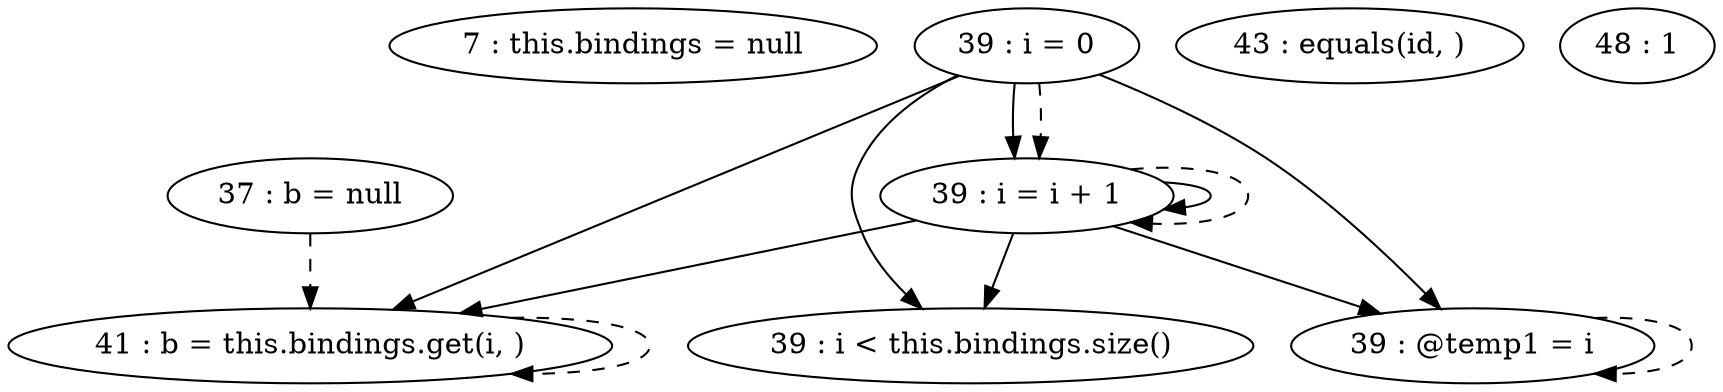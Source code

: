 digraph G {
"7 : this.bindings = null"
"37 : b = null"
"37 : b = null" -> "41 : b = this.bindings.get(i, )" [style=dashed]
"39 : i = 0"
"39 : i = 0" -> "39 : @temp1 = i"
"39 : i = 0" -> "41 : b = this.bindings.get(i, )"
"39 : i = 0" -> "39 : i < this.bindings.size()"
"39 : i = 0" -> "39 : i = i + 1"
"39 : i = 0" -> "39 : i = i + 1" [style=dashed]
"39 : i < this.bindings.size()"
"41 : b = this.bindings.get(i, )"
"41 : b = this.bindings.get(i, )" -> "41 : b = this.bindings.get(i, )" [style=dashed]
"43 : equals(id, )"
"48 : 1"
"39 : @temp1 = i"
"39 : @temp1 = i" -> "39 : @temp1 = i" [style=dashed]
"39 : i = i + 1"
"39 : i = i + 1" -> "39 : @temp1 = i"
"39 : i = i + 1" -> "41 : b = this.bindings.get(i, )"
"39 : i = i + 1" -> "39 : i < this.bindings.size()"
"39 : i = i + 1" -> "39 : i = i + 1"
"39 : i = i + 1" -> "39 : i = i + 1" [style=dashed]
}